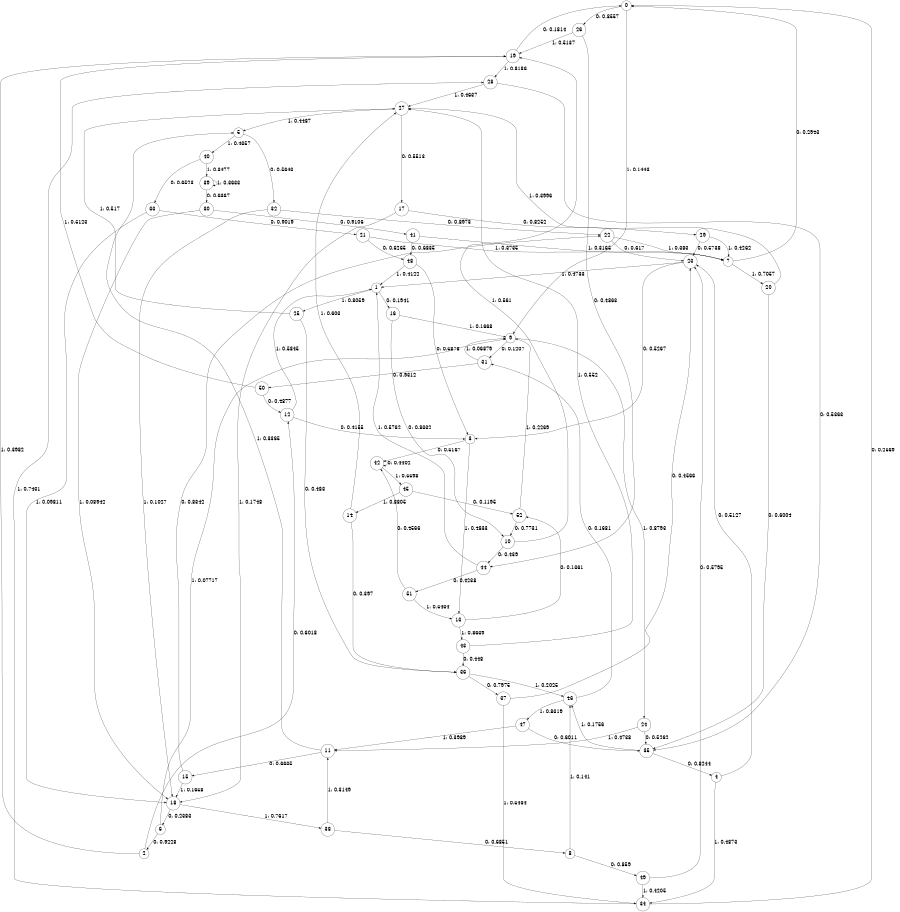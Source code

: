 digraph "ch10randomL8" {
size = "6,8.5";
ratio = "fill";
node [shape = circle];
node [fontsize = 24];
edge [fontsize = 24];
0 -> 26 [label = "0: 0.8557   "];
0 -> 9 [label = "1: 0.1443   "];
1 -> 16 [label = "0: 0.1941   "];
1 -> 25 [label = "1: 0.8059   "];
2 -> 12 [label = "0: 0.6018   "];
2 -> 19 [label = "1: 0.3982   "];
3 -> 42 [label = "0: 0.5167   "];
3 -> 13 [label = "1: 0.4833   "];
4 -> 23 [label = "0: 0.5127   "];
4 -> 34 [label = "1: 0.4873   "];
5 -> 32 [label = "0: 0.5643   "];
5 -> 40 [label = "1: 0.4357   "];
6 -> 2 [label = "0: 0.9228   "];
6 -> 9 [label = "1: 0.07717  "];
7 -> 0 [label = "0: 0.2943   "];
7 -> 20 [label = "1: 0.7057   "];
8 -> 49 [label = "0: 0.859    "];
8 -> 46 [label = "1: 0.141    "];
9 -> 31 [label = "0: 0.1207   "];
9 -> 24 [label = "1: 0.8793   "];
10 -> 44 [label = "0: 0.439    "];
10 -> 19 [label = "1: 0.561    "];
11 -> 15 [label = "0: 0.6635   "];
11 -> 5 [label = "1: 0.3365   "];
12 -> 3 [label = "0: 0.4155   "];
12 -> 1 [label = "1: 0.5845   "];
13 -> 52 [label = "0: 0.1361   "];
13 -> 43 [label = "1: 0.8639   "];
14 -> 36 [label = "0: 0.397    "];
14 -> 27 [label = "1: 0.603    "];
15 -> 22 [label = "0: 0.8342   "];
15 -> 18 [label = "1: 0.1658   "];
16 -> 10 [label = "0: 0.8332   "];
16 -> 9 [label = "1: 0.1668   "];
17 -> 29 [label = "0: 0.8252   "];
17 -> 18 [label = "1: 0.1748   "];
18 -> 6 [label = "0: 0.2383   "];
18 -> 38 [label = "1: 0.7617   "];
19 -> 0 [label = "0: 0.1814   "];
19 -> 28 [label = "1: 0.8186   "];
20 -> 35 [label = "0: 0.6004   "];
20 -> 27 [label = "1: 0.3996   "];
21 -> 48 [label = "0: 0.6265   "];
21 -> 7 [label = "1: 0.3735   "];
22 -> 23 [label = "0: 0.617    "];
22 -> 7 [label = "1: 0.383    "];
23 -> 3 [label = "0: 0.5267   "];
23 -> 1 [label = "1: 0.4733   "];
24 -> 35 [label = "0: 0.5262   "];
24 -> 11 [label = "1: 0.4738   "];
25 -> 36 [label = "0: 0.483    "];
25 -> 27 [label = "1: 0.517    "];
26 -> 44 [label = "0: 0.4863   "];
26 -> 19 [label = "1: 0.5137   "];
27 -> 17 [label = "0: 0.5513   "];
27 -> 5 [label = "1: 0.4487   "];
28 -> 35 [label = "0: 0.5363   "];
28 -> 27 [label = "1: 0.4637   "];
29 -> 23 [label = "0: 0.5738   "];
29 -> 7 [label = "1: 0.4262   "];
30 -> 41 [label = "0: 0.9106   "];
30 -> 18 [label = "1: 0.08942  "];
31 -> 50 [label = "0: 0.9312   "];
31 -> 9 [label = "1: 0.06879  "];
32 -> 22 [label = "0: 0.8973   "];
32 -> 18 [label = "1: 0.1027   "];
33 -> 21 [label = "0: 0.9019   "];
33 -> 18 [label = "1: 0.09811  "];
34 -> 0 [label = "0: 0.2569   "];
34 -> 28 [label = "1: 0.7431   "];
35 -> 4 [label = "0: 0.8244   "];
35 -> 46 [label = "1: 0.1756   "];
36 -> 37 [label = "0: 0.7975   "];
36 -> 46 [label = "1: 0.2025   "];
37 -> 23 [label = "0: 0.4566   "];
37 -> 34 [label = "1: 0.5434   "];
38 -> 8 [label = "0: 0.6851   "];
38 -> 11 [label = "1: 0.3149   "];
39 -> 30 [label = "0: 0.6367   "];
39 -> 39 [label = "1: 0.3633   "];
40 -> 33 [label = "0: 0.6523   "];
40 -> 39 [label = "1: 0.3477   "];
41 -> 48 [label = "0: 0.6835   "];
41 -> 7 [label = "1: 0.3165   "];
42 -> 42 [label = "0: 0.4402   "];
42 -> 45 [label = "1: 0.5598   "];
43 -> 36 [label = "0: 0.448    "];
43 -> 27 [label = "1: 0.552    "];
44 -> 51 [label = "0: 0.4238   "];
44 -> 1 [label = "1: 0.5762   "];
45 -> 52 [label = "0: 0.1195   "];
45 -> 14 [label = "1: 0.8805   "];
46 -> 31 [label = "0: 0.1681   "];
46 -> 47 [label = "1: 0.8319   "];
47 -> 35 [label = "0: 0.6011   "];
47 -> 11 [label = "1: 0.3989   "];
48 -> 3 [label = "0: 0.5878   "];
48 -> 1 [label = "1: 0.4122   "];
49 -> 23 [label = "0: 0.5795   "];
49 -> 34 [label = "1: 0.4205   "];
50 -> 12 [label = "0: 0.4877   "];
50 -> 19 [label = "1: 0.5123   "];
51 -> 42 [label = "0: 0.4566   "];
51 -> 13 [label = "1: 0.5434   "];
52 -> 10 [label = "0: 0.7731   "];
52 -> 9 [label = "1: 0.2269   "];
}